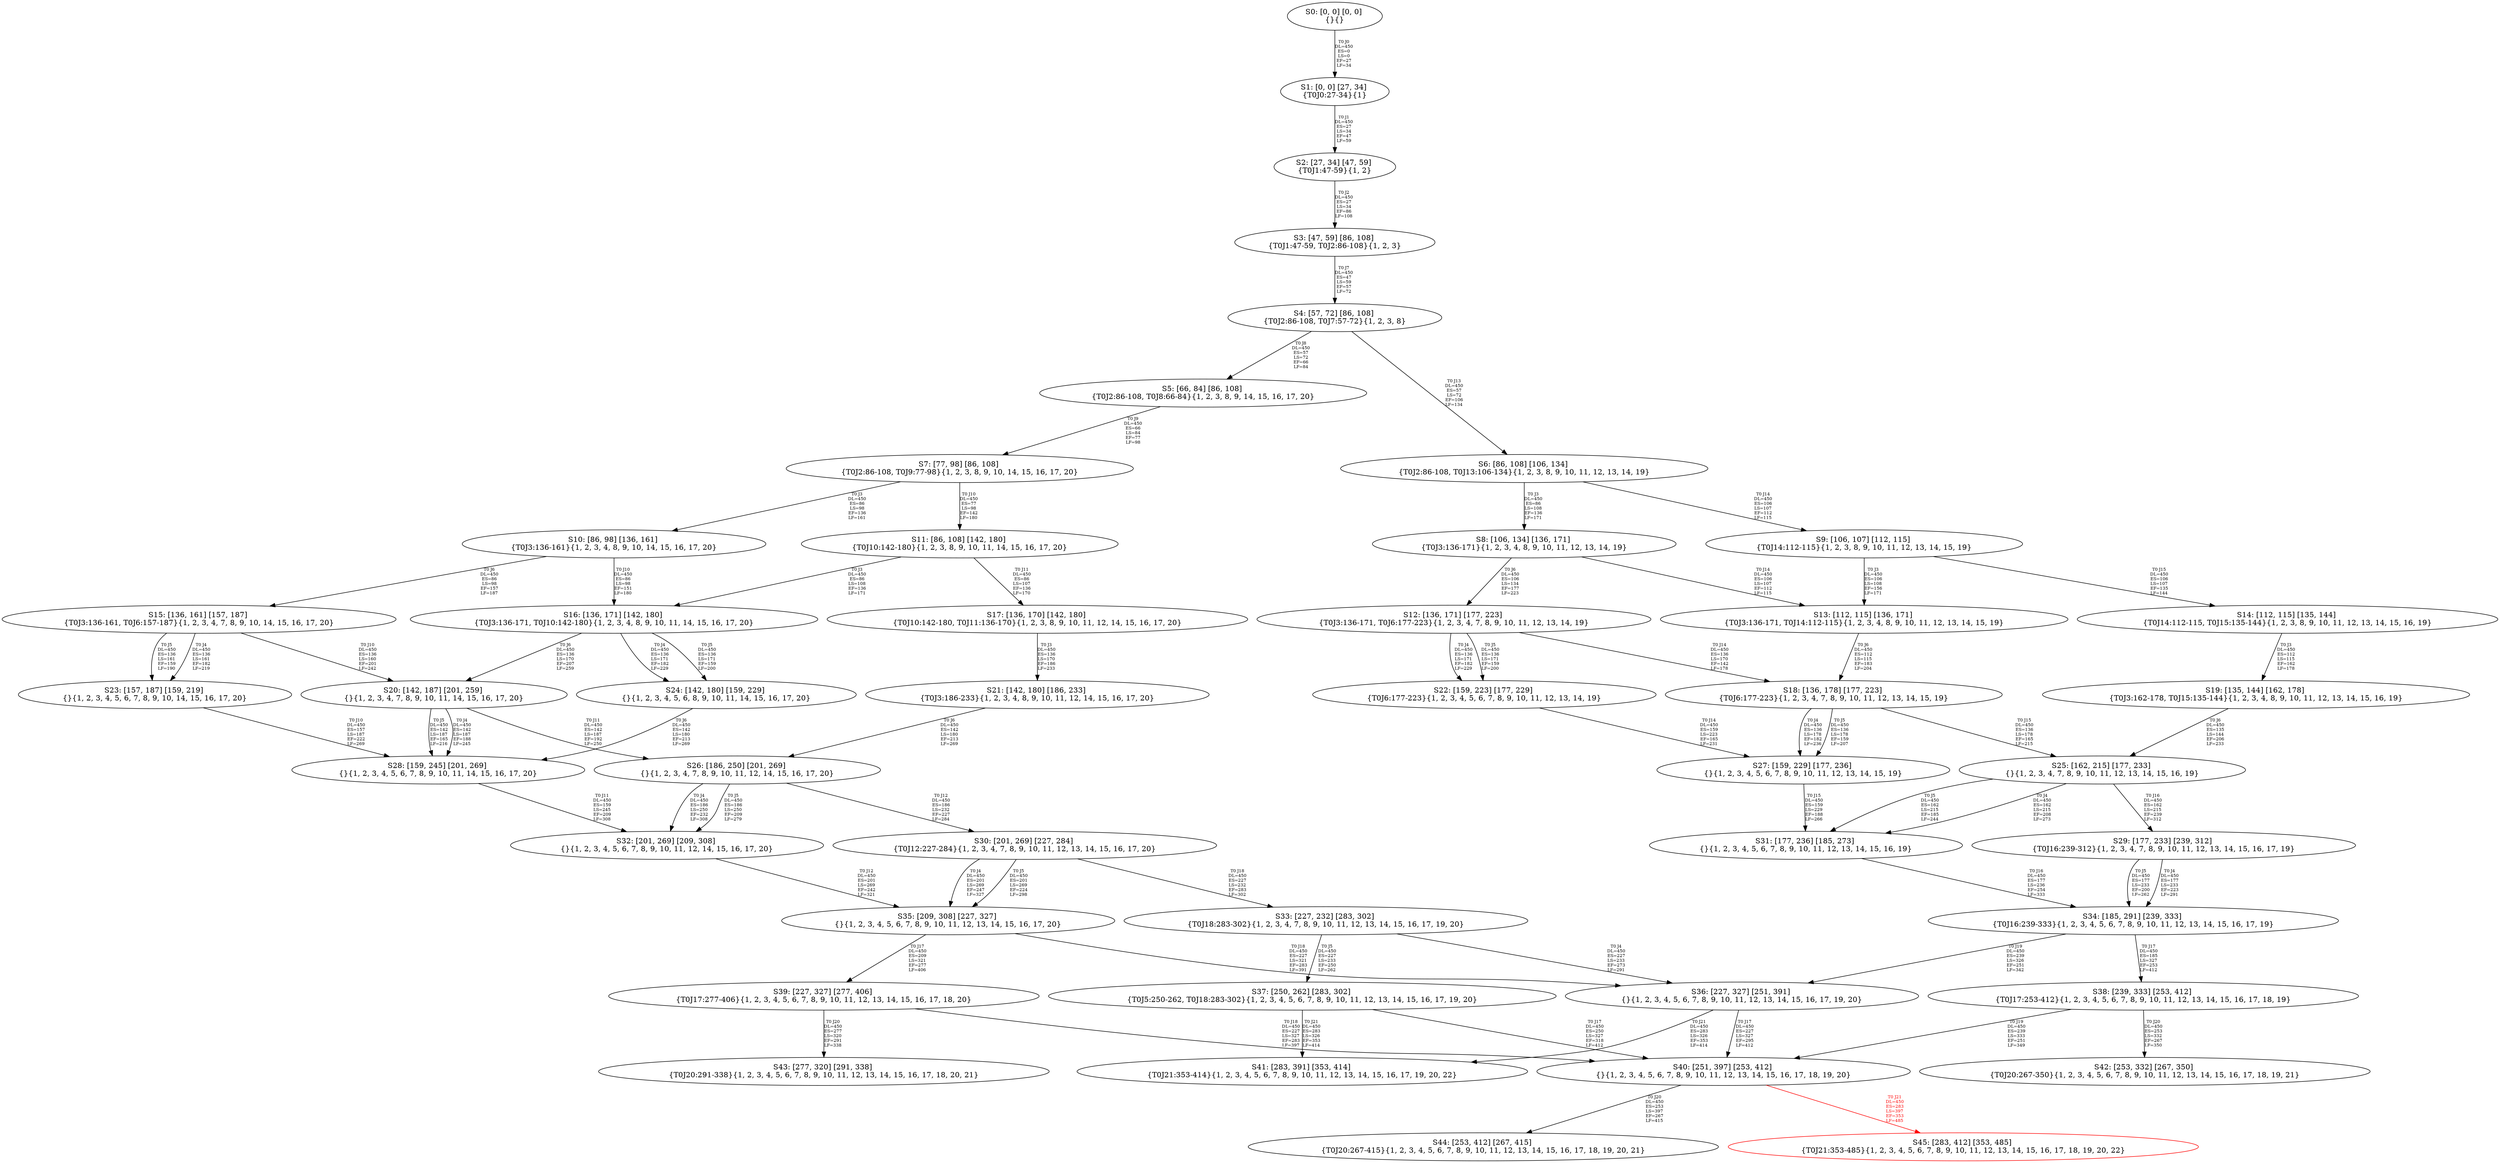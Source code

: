 digraph {
	S0[label="S0: [0, 0] [0, 0] \n{}{}"];
	S1[label="S1: [0, 0] [27, 34] \n{T0J0:27-34}{1}"];
	S2[label="S2: [27, 34] [47, 59] \n{T0J1:47-59}{1, 2}"];
	S3[label="S3: [47, 59] [86, 108] \n{T0J1:47-59, T0J2:86-108}{1, 2, 3}"];
	S4[label="S4: [57, 72] [86, 108] \n{T0J2:86-108, T0J7:57-72}{1, 2, 3, 8}"];
	S5[label="S5: [66, 84] [86, 108] \n{T0J2:86-108, T0J8:66-84}{1, 2, 3, 8, 9, 14, 15, 16, 17, 20}"];
	S6[label="S6: [86, 108] [106, 134] \n{T0J2:86-108, T0J13:106-134}{1, 2, 3, 8, 9, 10, 11, 12, 13, 14, 19}"];
	S7[label="S7: [77, 98] [86, 108] \n{T0J2:86-108, T0J9:77-98}{1, 2, 3, 8, 9, 10, 14, 15, 16, 17, 20}"];
	S8[label="S8: [106, 134] [136, 171] \n{T0J3:136-171}{1, 2, 3, 4, 8, 9, 10, 11, 12, 13, 14, 19}"];
	S9[label="S9: [106, 107] [112, 115] \n{T0J14:112-115}{1, 2, 3, 8, 9, 10, 11, 12, 13, 14, 15, 19}"];
	S10[label="S10: [86, 98] [136, 161] \n{T0J3:136-161}{1, 2, 3, 4, 8, 9, 10, 14, 15, 16, 17, 20}"];
	S11[label="S11: [86, 108] [142, 180] \n{T0J10:142-180}{1, 2, 3, 8, 9, 10, 11, 14, 15, 16, 17, 20}"];
	S12[label="S12: [136, 171] [177, 223] \n{T0J3:136-171, T0J6:177-223}{1, 2, 3, 4, 7, 8, 9, 10, 11, 12, 13, 14, 19}"];
	S13[label="S13: [112, 115] [136, 171] \n{T0J3:136-171, T0J14:112-115}{1, 2, 3, 4, 8, 9, 10, 11, 12, 13, 14, 15, 19}"];
	S14[label="S14: [112, 115] [135, 144] \n{T0J14:112-115, T0J15:135-144}{1, 2, 3, 8, 9, 10, 11, 12, 13, 14, 15, 16, 19}"];
	S15[label="S15: [136, 161] [157, 187] \n{T0J3:136-161, T0J6:157-187}{1, 2, 3, 4, 7, 8, 9, 10, 14, 15, 16, 17, 20}"];
	S16[label="S16: [136, 171] [142, 180] \n{T0J3:136-171, T0J10:142-180}{1, 2, 3, 4, 8, 9, 10, 11, 14, 15, 16, 17, 20}"];
	S17[label="S17: [136, 170] [142, 180] \n{T0J10:142-180, T0J11:136-170}{1, 2, 3, 8, 9, 10, 11, 12, 14, 15, 16, 17, 20}"];
	S18[label="S18: [136, 178] [177, 223] \n{T0J6:177-223}{1, 2, 3, 4, 7, 8, 9, 10, 11, 12, 13, 14, 15, 19}"];
	S19[label="S19: [135, 144] [162, 178] \n{T0J3:162-178, T0J15:135-144}{1, 2, 3, 4, 8, 9, 10, 11, 12, 13, 14, 15, 16, 19}"];
	S20[label="S20: [142, 187] [201, 259] \n{}{1, 2, 3, 4, 7, 8, 9, 10, 11, 14, 15, 16, 17, 20}"];
	S21[label="S21: [142, 180] [186, 233] \n{T0J3:186-233}{1, 2, 3, 4, 8, 9, 10, 11, 12, 14, 15, 16, 17, 20}"];
	S22[label="S22: [159, 223] [177, 229] \n{T0J6:177-223}{1, 2, 3, 4, 5, 6, 7, 8, 9, 10, 11, 12, 13, 14, 19}"];
	S23[label="S23: [157, 187] [159, 219] \n{}{1, 2, 3, 4, 5, 6, 7, 8, 9, 10, 14, 15, 16, 17, 20}"];
	S24[label="S24: [142, 180] [159, 229] \n{}{1, 2, 3, 4, 5, 6, 8, 9, 10, 11, 14, 15, 16, 17, 20}"];
	S25[label="S25: [162, 215] [177, 233] \n{}{1, 2, 3, 4, 7, 8, 9, 10, 11, 12, 13, 14, 15, 16, 19}"];
	S26[label="S26: [186, 250] [201, 269] \n{}{1, 2, 3, 4, 7, 8, 9, 10, 11, 12, 14, 15, 16, 17, 20}"];
	S27[label="S27: [159, 229] [177, 236] \n{}{1, 2, 3, 4, 5, 6, 7, 8, 9, 10, 11, 12, 13, 14, 15, 19}"];
	S28[label="S28: [159, 245] [201, 269] \n{}{1, 2, 3, 4, 5, 6, 7, 8, 9, 10, 11, 14, 15, 16, 17, 20}"];
	S29[label="S29: [177, 233] [239, 312] \n{T0J16:239-312}{1, 2, 3, 4, 7, 8, 9, 10, 11, 12, 13, 14, 15, 16, 17, 19}"];
	S30[label="S30: [201, 269] [227, 284] \n{T0J12:227-284}{1, 2, 3, 4, 7, 8, 9, 10, 11, 12, 13, 14, 15, 16, 17, 20}"];
	S31[label="S31: [177, 236] [185, 273] \n{}{1, 2, 3, 4, 5, 6, 7, 8, 9, 10, 11, 12, 13, 14, 15, 16, 19}"];
	S32[label="S32: [201, 269] [209, 308] \n{}{1, 2, 3, 4, 5, 6, 7, 8, 9, 10, 11, 12, 14, 15, 16, 17, 20}"];
	S33[label="S33: [227, 232] [283, 302] \n{T0J18:283-302}{1, 2, 3, 4, 7, 8, 9, 10, 11, 12, 13, 14, 15, 16, 17, 19, 20}"];
	S34[label="S34: [185, 291] [239, 333] \n{T0J16:239-333}{1, 2, 3, 4, 5, 6, 7, 8, 9, 10, 11, 12, 13, 14, 15, 16, 17, 19}"];
	S35[label="S35: [209, 308] [227, 327] \n{}{1, 2, 3, 4, 5, 6, 7, 8, 9, 10, 11, 12, 13, 14, 15, 16, 17, 20}"];
	S36[label="S36: [227, 327] [251, 391] \n{}{1, 2, 3, 4, 5, 6, 7, 8, 9, 10, 11, 12, 13, 14, 15, 16, 17, 19, 20}"];
	S37[label="S37: [250, 262] [283, 302] \n{T0J5:250-262, T0J18:283-302}{1, 2, 3, 4, 5, 6, 7, 8, 9, 10, 11, 12, 13, 14, 15, 16, 17, 19, 20}"];
	S38[label="S38: [239, 333] [253, 412] \n{T0J17:253-412}{1, 2, 3, 4, 5, 6, 7, 8, 9, 10, 11, 12, 13, 14, 15, 16, 17, 18, 19}"];
	S39[label="S39: [227, 327] [277, 406] \n{T0J17:277-406}{1, 2, 3, 4, 5, 6, 7, 8, 9, 10, 11, 12, 13, 14, 15, 16, 17, 18, 20}"];
	S40[label="S40: [251, 397] [253, 412] \n{}{1, 2, 3, 4, 5, 6, 7, 8, 9, 10, 11, 12, 13, 14, 15, 16, 17, 18, 19, 20}"];
	S41[label="S41: [283, 391] [353, 414] \n{T0J21:353-414}{1, 2, 3, 4, 5, 6, 7, 8, 9, 10, 11, 12, 13, 14, 15, 16, 17, 19, 20, 22}"];
	S42[label="S42: [253, 332] [267, 350] \n{T0J20:267-350}{1, 2, 3, 4, 5, 6, 7, 8, 9, 10, 11, 12, 13, 14, 15, 16, 17, 18, 19, 21}"];
	S43[label="S43: [277, 320] [291, 338] \n{T0J20:291-338}{1, 2, 3, 4, 5, 6, 7, 8, 9, 10, 11, 12, 13, 14, 15, 16, 17, 18, 20, 21}"];
	S44[label="S44: [253, 412] [267, 415] \n{T0J20:267-415}{1, 2, 3, 4, 5, 6, 7, 8, 9, 10, 11, 12, 13, 14, 15, 16, 17, 18, 19, 20, 21}"];
	S45[label="S45: [283, 412] [353, 485] \n{T0J21:353-485}{1, 2, 3, 4, 5, 6, 7, 8, 9, 10, 11, 12, 13, 14, 15, 16, 17, 18, 19, 20, 22}"];
	S0 -> S1[label="T0 J0\nDL=450\nES=0\nLS=0\nEF=27\nLF=34",fontsize=8];
	S1 -> S2[label="T0 J1\nDL=450\nES=27\nLS=34\nEF=47\nLF=59",fontsize=8];
	S2 -> S3[label="T0 J2\nDL=450\nES=27\nLS=34\nEF=86\nLF=108",fontsize=8];
	S3 -> S4[label="T0 J7\nDL=450\nES=47\nLS=59\nEF=57\nLF=72",fontsize=8];
	S4 -> S5[label="T0 J8\nDL=450\nES=57\nLS=72\nEF=66\nLF=84",fontsize=8];
	S4 -> S6[label="T0 J13\nDL=450\nES=57\nLS=72\nEF=106\nLF=134",fontsize=8];
	S5 -> S7[label="T0 J9\nDL=450\nES=66\nLS=84\nEF=77\nLF=98",fontsize=8];
	S6 -> S8[label="T0 J3\nDL=450\nES=86\nLS=108\nEF=136\nLF=171",fontsize=8];
	S6 -> S9[label="T0 J14\nDL=450\nES=106\nLS=107\nEF=112\nLF=115",fontsize=8];
	S7 -> S10[label="T0 J3\nDL=450\nES=86\nLS=98\nEF=136\nLF=161",fontsize=8];
	S7 -> S11[label="T0 J10\nDL=450\nES=77\nLS=98\nEF=142\nLF=180",fontsize=8];
	S8 -> S12[label="T0 J6\nDL=450\nES=106\nLS=134\nEF=177\nLF=223",fontsize=8];
	S8 -> S13[label="T0 J14\nDL=450\nES=106\nLS=107\nEF=112\nLF=115",fontsize=8];
	S9 -> S13[label="T0 J3\nDL=450\nES=106\nLS=108\nEF=156\nLF=171",fontsize=8];
	S9 -> S14[label="T0 J15\nDL=450\nES=106\nLS=107\nEF=135\nLF=144",fontsize=8];
	S10 -> S15[label="T0 J6\nDL=450\nES=86\nLS=98\nEF=157\nLF=187",fontsize=8];
	S10 -> S16[label="T0 J10\nDL=450\nES=86\nLS=98\nEF=151\nLF=180",fontsize=8];
	S11 -> S16[label="T0 J3\nDL=450\nES=86\nLS=108\nEF=136\nLF=171",fontsize=8];
	S11 -> S17[label="T0 J11\nDL=450\nES=86\nLS=107\nEF=136\nLF=170",fontsize=8];
	S12 -> S22[label="T0 J4\nDL=450\nES=136\nLS=171\nEF=182\nLF=229",fontsize=8];
	S12 -> S22[label="T0 J5\nDL=450\nES=136\nLS=171\nEF=159\nLF=200",fontsize=8];
	S12 -> S18[label="T0 J14\nDL=450\nES=136\nLS=170\nEF=142\nLF=178",fontsize=8];
	S13 -> S18[label="T0 J6\nDL=450\nES=112\nLS=115\nEF=183\nLF=204",fontsize=8];
	S14 -> S19[label="T0 J3\nDL=450\nES=112\nLS=115\nEF=162\nLF=178",fontsize=8];
	S15 -> S23[label="T0 J4\nDL=450\nES=136\nLS=161\nEF=182\nLF=219",fontsize=8];
	S15 -> S23[label="T0 J5\nDL=450\nES=136\nLS=161\nEF=159\nLF=190",fontsize=8];
	S15 -> S20[label="T0 J10\nDL=450\nES=136\nLS=160\nEF=201\nLF=242",fontsize=8];
	S16 -> S24[label="T0 J4\nDL=450\nES=136\nLS=171\nEF=182\nLF=229",fontsize=8];
	S16 -> S24[label="T0 J5\nDL=450\nES=136\nLS=171\nEF=159\nLF=200",fontsize=8];
	S16 -> S20[label="T0 J6\nDL=450\nES=136\nLS=170\nEF=207\nLF=259",fontsize=8];
	S17 -> S21[label="T0 J3\nDL=450\nES=136\nLS=170\nEF=186\nLF=233",fontsize=8];
	S18 -> S27[label="T0 J4\nDL=450\nES=136\nLS=178\nEF=182\nLF=236",fontsize=8];
	S18 -> S27[label="T0 J5\nDL=450\nES=136\nLS=178\nEF=159\nLF=207",fontsize=8];
	S18 -> S25[label="T0 J15\nDL=450\nES=136\nLS=178\nEF=165\nLF=215",fontsize=8];
	S19 -> S25[label="T0 J6\nDL=450\nES=135\nLS=144\nEF=206\nLF=233",fontsize=8];
	S20 -> S28[label="T0 J4\nDL=450\nES=142\nLS=187\nEF=188\nLF=245",fontsize=8];
	S20 -> S28[label="T0 J5\nDL=450\nES=142\nLS=187\nEF=165\nLF=216",fontsize=8];
	S20 -> S26[label="T0 J11\nDL=450\nES=142\nLS=187\nEF=192\nLF=250",fontsize=8];
	S21 -> S26[label="T0 J6\nDL=450\nES=142\nLS=180\nEF=213\nLF=269",fontsize=8];
	S22 -> S27[label="T0 J14\nDL=450\nES=159\nLS=223\nEF=165\nLF=231",fontsize=8];
	S23 -> S28[label="T0 J10\nDL=450\nES=157\nLS=187\nEF=222\nLF=269",fontsize=8];
	S24 -> S28[label="T0 J6\nDL=450\nES=142\nLS=180\nEF=213\nLF=269",fontsize=8];
	S25 -> S31[label="T0 J4\nDL=450\nES=162\nLS=215\nEF=208\nLF=273",fontsize=8];
	S25 -> S31[label="T0 J5\nDL=450\nES=162\nLS=215\nEF=185\nLF=244",fontsize=8];
	S25 -> S29[label="T0 J16\nDL=450\nES=162\nLS=215\nEF=239\nLF=312",fontsize=8];
	S26 -> S32[label="T0 J4\nDL=450\nES=186\nLS=250\nEF=232\nLF=308",fontsize=8];
	S26 -> S32[label="T0 J5\nDL=450\nES=186\nLS=250\nEF=209\nLF=279",fontsize=8];
	S26 -> S30[label="T0 J12\nDL=450\nES=186\nLS=232\nEF=227\nLF=284",fontsize=8];
	S27 -> S31[label="T0 J15\nDL=450\nES=159\nLS=229\nEF=188\nLF=266",fontsize=8];
	S28 -> S32[label="T0 J11\nDL=450\nES=159\nLS=245\nEF=209\nLF=308",fontsize=8];
	S29 -> S34[label="T0 J4\nDL=450\nES=177\nLS=233\nEF=223\nLF=291",fontsize=8];
	S29 -> S34[label="T0 J5\nDL=450\nES=177\nLS=233\nEF=200\nLF=262",fontsize=8];
	S30 -> S35[label="T0 J4\nDL=450\nES=201\nLS=269\nEF=247\nLF=327",fontsize=8];
	S30 -> S35[label="T0 J5\nDL=450\nES=201\nLS=269\nEF=224\nLF=298",fontsize=8];
	S30 -> S33[label="T0 J18\nDL=450\nES=227\nLS=232\nEF=283\nLF=302",fontsize=8];
	S31 -> S34[label="T0 J16\nDL=450\nES=177\nLS=236\nEF=254\nLF=333",fontsize=8];
	S32 -> S35[label="T0 J12\nDL=450\nES=201\nLS=269\nEF=242\nLF=321",fontsize=8];
	S33 -> S36[label="T0 J4\nDL=450\nES=227\nLS=233\nEF=273\nLF=291",fontsize=8];
	S33 -> S37[label="T0 J5\nDL=450\nES=227\nLS=233\nEF=250\nLF=262",fontsize=8];
	S34 -> S38[label="T0 J17\nDL=450\nES=185\nLS=327\nEF=253\nLF=412",fontsize=8];
	S34 -> S36[label="T0 J19\nDL=450\nES=239\nLS=326\nEF=251\nLF=342",fontsize=8];
	S35 -> S39[label="T0 J17\nDL=450\nES=209\nLS=321\nEF=277\nLF=406",fontsize=8];
	S35 -> S36[label="T0 J18\nDL=450\nES=227\nLS=321\nEF=283\nLF=391",fontsize=8];
	S36 -> S40[label="T0 J17\nDL=450\nES=227\nLS=327\nEF=295\nLF=412",fontsize=8];
	S36 -> S41[label="T0 J21\nDL=450\nES=283\nLS=326\nEF=353\nLF=414",fontsize=8];
	S37 -> S40[label="T0 J17\nDL=450\nES=250\nLS=327\nEF=318\nLF=412",fontsize=8];
	S37 -> S41[label="T0 J21\nDL=450\nES=283\nLS=326\nEF=353\nLF=414",fontsize=8];
	S38 -> S40[label="T0 J19\nDL=450\nES=239\nLS=333\nEF=251\nLF=349",fontsize=8];
	S38 -> S42[label="T0 J20\nDL=450\nES=253\nLS=332\nEF=267\nLF=350",fontsize=8];
	S39 -> S40[label="T0 J18\nDL=450\nES=227\nLS=327\nEF=283\nLF=397",fontsize=8];
	S39 -> S43[label="T0 J20\nDL=450\nES=277\nLS=320\nEF=291\nLF=338",fontsize=8];
	S40 -> S44[label="T0 J20\nDL=450\nES=253\nLS=397\nEF=267\nLF=415",fontsize=8];
	S40 -> S45[label="T0 J21\nDL=450\nES=283\nLS=397\nEF=353\nLF=485",color=Red,fontcolor=Red,fontsize=8];
S45[color=Red];
}
